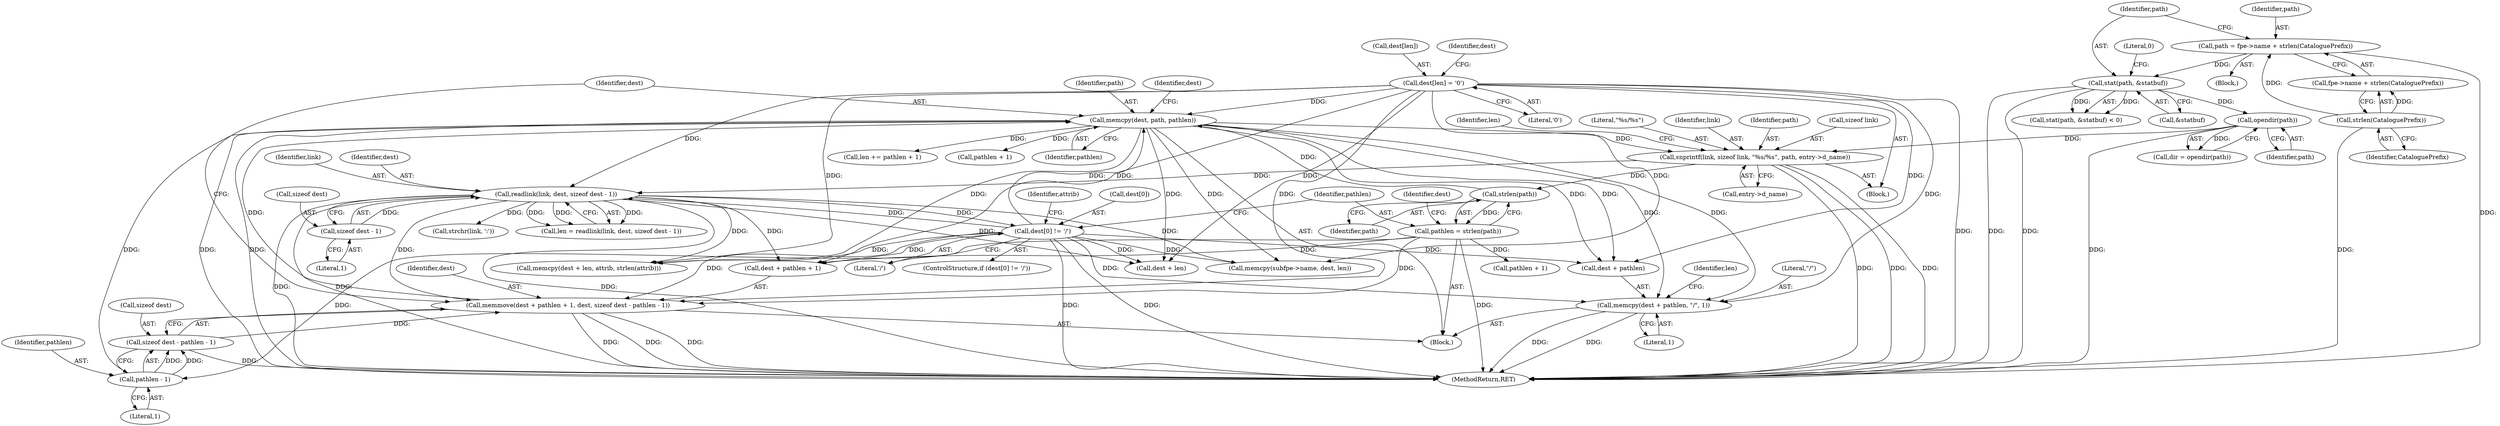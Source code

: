 digraph "0_libxfont_5bf703700ee4a5d6eae20da07cb7a29369667aef@API" {
"1000235" [label="(Call,memcpy(dest + pathlen, \"/\", 1))"];
"1000208" [label="(Call,dest[0] != '/')"];
"1000190" [label="(Call,readlink(link, dest, sizeof dest - 1))"];
"1000179" [label="(Call,snprintf(link, sizeof link, \"%s/%s\", path, entry->d_name))"];
"1000231" [label="(Call,memcpy(dest, path, pathlen))"];
"1000202" [label="(Call,dest[len] = '\0')"];
"1000218" [label="(Call,memmove(dest + pathlen + 1, dest, sizeof dest - pathlen - 1))"];
"1000214" [label="(Call,pathlen = strlen(path))"];
"1000216" [label="(Call,strlen(path))"];
"1000225" [label="(Call,sizeof dest - pathlen - 1)"];
"1000228" [label="(Call,pathlen - 1)"];
"1000156" [label="(Call,opendir(path))"];
"1000132" [label="(Call,stat(path, &statbuf))"];
"1000121" [label="(Call,path = fpe->name + strlen(CataloguePrefix))"];
"1000127" [label="(Call,strlen(CataloguePrefix))"];
"1000193" [label="(Call,sizeof dest - 1)"];
"1000180" [label="(Identifier,link)"];
"1000241" [label="(Call,len += pathlen + 1)"];
"1000157" [label="(Identifier,path)"];
"1000232" [label="(Identifier,dest)"];
"1000134" [label="(Call,&statbuf)"];
"1000263" [label="(Call,dest + len)"];
"1000221" [label="(Call,pathlen + 1)"];
"1000184" [label="(Identifier,path)"];
"1000136" [label="(Literal,0)"];
"1000179" [label="(Call,snprintf(link, sizeof link, \"%s/%s\", path, entry->d_name))"];
"1000213" [label="(Block,)"];
"1000380" [label="(MethodReturn,RET)"];
"1000224" [label="(Identifier,dest)"];
"1000214" [label="(Call,pathlen = strlen(path))"];
"1000228" [label="(Call,pathlen - 1)"];
"1000239" [label="(Literal,\"/\")"];
"1000217" [label="(Identifier,path)"];
"1000226" [label="(Call,sizeof dest)"];
"1000219" [label="(Call,dest + pathlen + 1)"];
"1000123" [label="(Call,fpe->name + strlen(CataloguePrefix))"];
"1000312" [label="(Call,memcpy(subfpe->name, dest, len))"];
"1000216" [label="(Call,strlen(path))"];
"1000104" [label="(Block,)"];
"1000133" [label="(Identifier,path)"];
"1000193" [label="(Call,sizeof dest - 1)"];
"1000206" [label="(Literal,'\0')"];
"1000229" [label="(Identifier,pathlen)"];
"1000178" [label="(Block,)"];
"1000262" [label="(Call,memcpy(dest + len, attrib, strlen(attrib)))"];
"1000240" [label="(Literal,1)"];
"1000243" [label="(Call,pathlen + 1)"];
"1000230" [label="(Literal,1)"];
"1000215" [label="(Identifier,pathlen)"];
"1000132" [label="(Call,stat(path, &statbuf))"];
"1000248" [label="(Call,strchr(link, ':'))"];
"1000127" [label="(Call,strlen(CataloguePrefix))"];
"1000196" [label="(Literal,1)"];
"1000181" [label="(Call,sizeof link)"];
"1000188" [label="(Call,len = readlink(link, dest, sizeof dest - 1))"];
"1000212" [label="(Literal,'/')"];
"1000191" [label="(Identifier,link)"];
"1000189" [label="(Identifier,len)"];
"1000234" [label="(Identifier,pathlen)"];
"1000209" [label="(Call,dest[0])"];
"1000235" [label="(Call,memcpy(dest + pathlen, \"/\", 1))"];
"1000247" [label="(Identifier,attrib)"];
"1000225" [label="(Call,sizeof dest - pathlen - 1)"];
"1000220" [label="(Identifier,dest)"];
"1000131" [label="(Call,stat(path, &statbuf) < 0)"];
"1000231" [label="(Call,memcpy(dest, path, pathlen))"];
"1000207" [label="(ControlStructure,if (dest[0] != '/'))"];
"1000237" [label="(Identifier,dest)"];
"1000156" [label="(Call,opendir(path))"];
"1000185" [label="(Call,entry->d_name)"];
"1000203" [label="(Call,dest[len])"];
"1000128" [label="(Identifier,CataloguePrefix)"];
"1000194" [label="(Call,sizeof dest)"];
"1000208" [label="(Call,dest[0] != '/')"];
"1000192" [label="(Identifier,dest)"];
"1000236" [label="(Call,dest + pathlen)"];
"1000242" [label="(Identifier,len)"];
"1000202" [label="(Call,dest[len] = '\0')"];
"1000121" [label="(Call,path = fpe->name + strlen(CataloguePrefix))"];
"1000190" [label="(Call,readlink(link, dest, sizeof dest - 1))"];
"1000218" [label="(Call,memmove(dest + pathlen + 1, dest, sizeof dest - pathlen - 1))"];
"1000183" [label="(Literal,\"%s/%s\")"];
"1000122" [label="(Identifier,path)"];
"1000210" [label="(Identifier,dest)"];
"1000154" [label="(Call,dir = opendir(path))"];
"1000233" [label="(Identifier,path)"];
"1000235" -> "1000213"  [label="AST: "];
"1000235" -> "1000240"  [label="CFG: "];
"1000236" -> "1000235"  [label="AST: "];
"1000239" -> "1000235"  [label="AST: "];
"1000240" -> "1000235"  [label="AST: "];
"1000242" -> "1000235"  [label="CFG: "];
"1000235" -> "1000380"  [label="DDG: "];
"1000235" -> "1000380"  [label="DDG: "];
"1000208" -> "1000235"  [label="DDG: "];
"1000202" -> "1000235"  [label="DDG: "];
"1000231" -> "1000235"  [label="DDG: "];
"1000231" -> "1000235"  [label="DDG: "];
"1000208" -> "1000207"  [label="AST: "];
"1000208" -> "1000212"  [label="CFG: "];
"1000209" -> "1000208"  [label="AST: "];
"1000212" -> "1000208"  [label="AST: "];
"1000215" -> "1000208"  [label="CFG: "];
"1000247" -> "1000208"  [label="CFG: "];
"1000208" -> "1000380"  [label="DDG: "];
"1000208" -> "1000380"  [label="DDG: "];
"1000208" -> "1000190"  [label="DDG: "];
"1000190" -> "1000208"  [label="DDG: "];
"1000208" -> "1000218"  [label="DDG: "];
"1000208" -> "1000219"  [label="DDG: "];
"1000208" -> "1000231"  [label="DDG: "];
"1000208" -> "1000236"  [label="DDG: "];
"1000208" -> "1000262"  [label="DDG: "];
"1000208" -> "1000263"  [label="DDG: "];
"1000208" -> "1000312"  [label="DDG: "];
"1000190" -> "1000188"  [label="AST: "];
"1000190" -> "1000193"  [label="CFG: "];
"1000191" -> "1000190"  [label="AST: "];
"1000192" -> "1000190"  [label="AST: "];
"1000193" -> "1000190"  [label="AST: "];
"1000188" -> "1000190"  [label="CFG: "];
"1000190" -> "1000380"  [label="DDG: "];
"1000190" -> "1000380"  [label="DDG: "];
"1000190" -> "1000380"  [label="DDG: "];
"1000190" -> "1000188"  [label="DDG: "];
"1000190" -> "1000188"  [label="DDG: "];
"1000190" -> "1000188"  [label="DDG: "];
"1000179" -> "1000190"  [label="DDG: "];
"1000202" -> "1000190"  [label="DDG: "];
"1000193" -> "1000190"  [label="DDG: "];
"1000190" -> "1000218"  [label="DDG: "];
"1000190" -> "1000219"  [label="DDG: "];
"1000190" -> "1000248"  [label="DDG: "];
"1000190" -> "1000262"  [label="DDG: "];
"1000190" -> "1000263"  [label="DDG: "];
"1000190" -> "1000312"  [label="DDG: "];
"1000179" -> "1000178"  [label="AST: "];
"1000179" -> "1000185"  [label="CFG: "];
"1000180" -> "1000179"  [label="AST: "];
"1000181" -> "1000179"  [label="AST: "];
"1000183" -> "1000179"  [label="AST: "];
"1000184" -> "1000179"  [label="AST: "];
"1000185" -> "1000179"  [label="AST: "];
"1000189" -> "1000179"  [label="CFG: "];
"1000179" -> "1000380"  [label="DDG: "];
"1000179" -> "1000380"  [label="DDG: "];
"1000179" -> "1000380"  [label="DDG: "];
"1000231" -> "1000179"  [label="DDG: "];
"1000156" -> "1000179"  [label="DDG: "];
"1000179" -> "1000216"  [label="DDG: "];
"1000231" -> "1000213"  [label="AST: "];
"1000231" -> "1000234"  [label="CFG: "];
"1000232" -> "1000231"  [label="AST: "];
"1000233" -> "1000231"  [label="AST: "];
"1000234" -> "1000231"  [label="AST: "];
"1000237" -> "1000231"  [label="CFG: "];
"1000231" -> "1000380"  [label="DDG: "];
"1000231" -> "1000380"  [label="DDG: "];
"1000202" -> "1000231"  [label="DDG: "];
"1000218" -> "1000231"  [label="DDG: "];
"1000216" -> "1000231"  [label="DDG: "];
"1000228" -> "1000231"  [label="DDG: "];
"1000231" -> "1000236"  [label="DDG: "];
"1000231" -> "1000236"  [label="DDG: "];
"1000231" -> "1000241"  [label="DDG: "];
"1000231" -> "1000243"  [label="DDG: "];
"1000231" -> "1000262"  [label="DDG: "];
"1000231" -> "1000263"  [label="DDG: "];
"1000231" -> "1000312"  [label="DDG: "];
"1000202" -> "1000178"  [label="AST: "];
"1000202" -> "1000206"  [label="CFG: "];
"1000203" -> "1000202"  [label="AST: "];
"1000206" -> "1000202"  [label="AST: "];
"1000210" -> "1000202"  [label="CFG: "];
"1000202" -> "1000380"  [label="DDG: "];
"1000202" -> "1000218"  [label="DDG: "];
"1000202" -> "1000219"  [label="DDG: "];
"1000202" -> "1000236"  [label="DDG: "];
"1000202" -> "1000262"  [label="DDG: "];
"1000202" -> "1000263"  [label="DDG: "];
"1000202" -> "1000312"  [label="DDG: "];
"1000218" -> "1000213"  [label="AST: "];
"1000218" -> "1000225"  [label="CFG: "];
"1000219" -> "1000218"  [label="AST: "];
"1000224" -> "1000218"  [label="AST: "];
"1000225" -> "1000218"  [label="AST: "];
"1000232" -> "1000218"  [label="CFG: "];
"1000218" -> "1000380"  [label="DDG: "];
"1000218" -> "1000380"  [label="DDG: "];
"1000218" -> "1000380"  [label="DDG: "];
"1000214" -> "1000218"  [label="DDG: "];
"1000225" -> "1000218"  [label="DDG: "];
"1000214" -> "1000213"  [label="AST: "];
"1000214" -> "1000216"  [label="CFG: "];
"1000215" -> "1000214"  [label="AST: "];
"1000216" -> "1000214"  [label="AST: "];
"1000220" -> "1000214"  [label="CFG: "];
"1000214" -> "1000380"  [label="DDG: "];
"1000216" -> "1000214"  [label="DDG: "];
"1000214" -> "1000219"  [label="DDG: "];
"1000214" -> "1000221"  [label="DDG: "];
"1000214" -> "1000228"  [label="DDG: "];
"1000216" -> "1000217"  [label="CFG: "];
"1000217" -> "1000216"  [label="AST: "];
"1000225" -> "1000228"  [label="CFG: "];
"1000226" -> "1000225"  [label="AST: "];
"1000228" -> "1000225"  [label="AST: "];
"1000225" -> "1000380"  [label="DDG: "];
"1000228" -> "1000225"  [label="DDG: "];
"1000228" -> "1000225"  [label="DDG: "];
"1000228" -> "1000230"  [label="CFG: "];
"1000229" -> "1000228"  [label="AST: "];
"1000230" -> "1000228"  [label="AST: "];
"1000156" -> "1000154"  [label="AST: "];
"1000156" -> "1000157"  [label="CFG: "];
"1000157" -> "1000156"  [label="AST: "];
"1000154" -> "1000156"  [label="CFG: "];
"1000156" -> "1000380"  [label="DDG: "];
"1000156" -> "1000154"  [label="DDG: "];
"1000132" -> "1000156"  [label="DDG: "];
"1000132" -> "1000131"  [label="AST: "];
"1000132" -> "1000134"  [label="CFG: "];
"1000133" -> "1000132"  [label="AST: "];
"1000134" -> "1000132"  [label="AST: "];
"1000136" -> "1000132"  [label="CFG: "];
"1000132" -> "1000380"  [label="DDG: "];
"1000132" -> "1000380"  [label="DDG: "];
"1000132" -> "1000131"  [label="DDG: "];
"1000132" -> "1000131"  [label="DDG: "];
"1000121" -> "1000132"  [label="DDG: "];
"1000121" -> "1000104"  [label="AST: "];
"1000121" -> "1000123"  [label="CFG: "];
"1000122" -> "1000121"  [label="AST: "];
"1000123" -> "1000121"  [label="AST: "];
"1000133" -> "1000121"  [label="CFG: "];
"1000121" -> "1000380"  [label="DDG: "];
"1000127" -> "1000121"  [label="DDG: "];
"1000127" -> "1000123"  [label="AST: "];
"1000127" -> "1000128"  [label="CFG: "];
"1000128" -> "1000127"  [label="AST: "];
"1000123" -> "1000127"  [label="CFG: "];
"1000127" -> "1000380"  [label="DDG: "];
"1000127" -> "1000123"  [label="DDG: "];
"1000193" -> "1000196"  [label="CFG: "];
"1000194" -> "1000193"  [label="AST: "];
"1000196" -> "1000193"  [label="AST: "];
}
